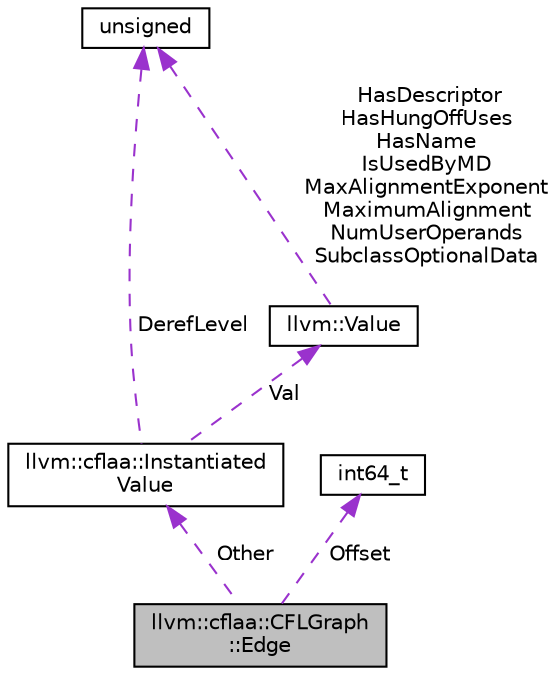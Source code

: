 digraph "llvm::cflaa::CFLGraph::Edge"
{
 // LATEX_PDF_SIZE
  bgcolor="transparent";
  edge [fontname="Helvetica",fontsize="10",labelfontname="Helvetica",labelfontsize="10"];
  node [fontname="Helvetica",fontsize="10",shape="box"];
  Node1 [label="llvm::cflaa::CFLGraph\l::Edge",height=0.2,width=0.4,color="black", fillcolor="grey75", style="filled", fontcolor="black",tooltip=" "];
  Node2 -> Node1 [dir="back",color="darkorchid3",fontsize="10",style="dashed",label=" Other" ,fontname="Helvetica"];
  Node2 [label="llvm::cflaa::Instantiated\lValue",height=0.2,width=0.4,color="black",URL="$structllvm_1_1cflaa_1_1InstantiatedValue.html",tooltip="This is the result of instantiating InterfaceValue at a particular call."];
  Node3 -> Node2 [dir="back",color="darkorchid3",fontsize="10",style="dashed",label=" Val" ,fontname="Helvetica"];
  Node3 [label="llvm::Value",height=0.2,width=0.4,color="black",URL="$classllvm_1_1Value.html",tooltip="LLVM Value Representation."];
  Node4 -> Node3 [dir="back",color="darkorchid3",fontsize="10",style="dashed",label=" HasDescriptor\nHasHungOffUses\nHasName\nIsUsedByMD\nMaxAlignmentExponent\nMaximumAlignment\nNumUserOperands\nSubclassOptionalData" ,fontname="Helvetica"];
  Node4 [label="unsigned",height=0.2,width=0.4,color="black",URL="$classunsigned.html",tooltip=" "];
  Node4 -> Node2 [dir="back",color="darkorchid3",fontsize="10",style="dashed",label=" DerefLevel" ,fontname="Helvetica"];
  Node5 -> Node1 [dir="back",color="darkorchid3",fontsize="10",style="dashed",label=" Offset" ,fontname="Helvetica"];
  Node5 [label="int64_t",height=0.2,width=0.4,color="black",tooltip=" "];
}
